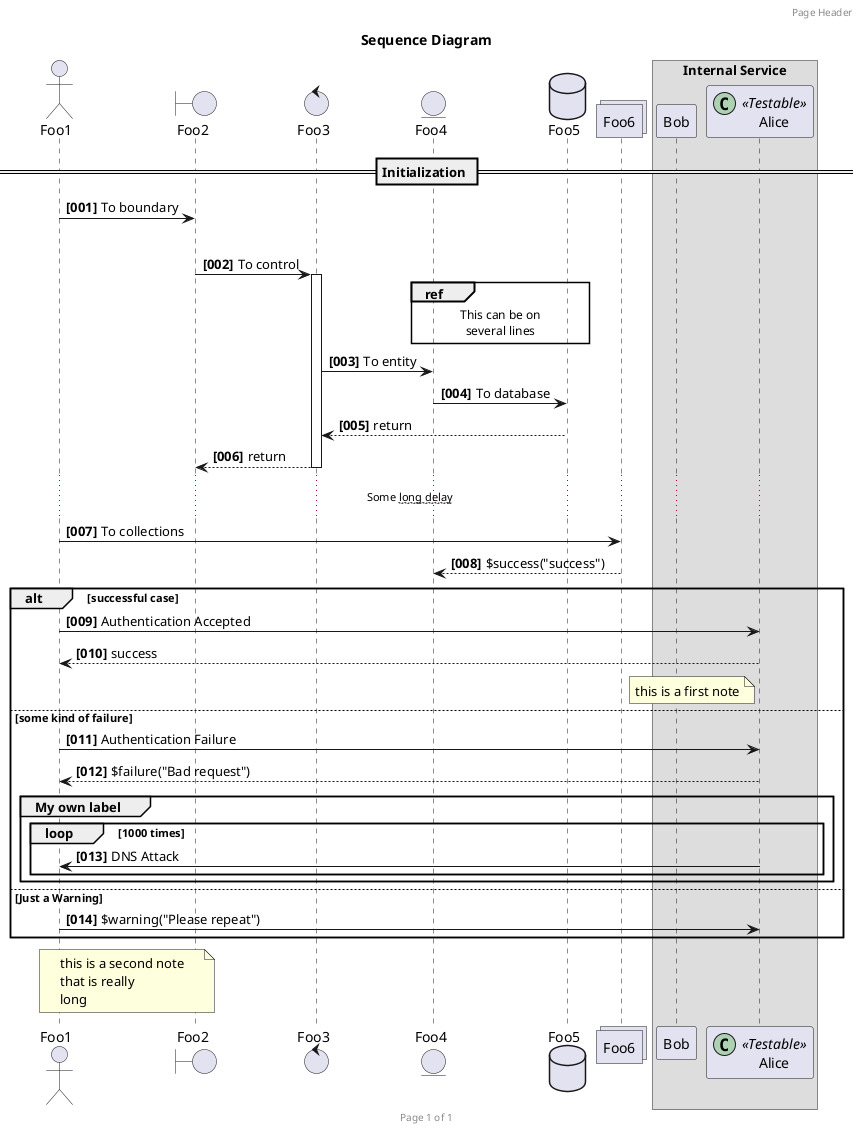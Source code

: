 @startuml

!if %variable_exists("$TITLE")
title $TITLE
!else
title "Sequence Diagram"
!endif

autonumber "<b>[000]"

header Page Header
footer Page %page% of %lastpage%

actor Foo1
boundary Foo2
control Foo3
entity Foo4
database Foo5
collections Foo6
participant Bob
participant Alice << (C,#ADD1B2) Testable >>

box "Internal Service"
	participant Bob
	participant Alice
end box

== Initialization ==
Foo1 -> Foo2 : To boundary
|||
Foo2 -> Foo3 ++: To control
ref over Foo4, Foo5
  This can be on
  several lines
end ref
Foo3 -> Foo4 : To entity

Foo4 -> Foo5 : To database
Foo5 --> Foo3 -- : return
Foo3 --> Foo2 --: return
... Some ~~long delay~~ ...
Foo1 -> Foo6 : To collections
Foo6 --> Foo4: $success("success")


alt successful case

Foo1 -> Alice: Authentication Accepted
Alice --> Foo1: success

note left of Alice: this is a first note

else some kind of failure

	Foo1 -> Alice: Authentication Failure
    Alice --> Foo1: $failure("Bad request")
	group My own label
	    loop 1000 times
	        Alice -> Foo1: DNS Attack
	    end
	end
	
else Just a Warning

   Foo1 -> Alice: $warning("Please repeat")
   
end

note over Foo1, Foo2
this is a second note
that is really
long
end note

@enduml